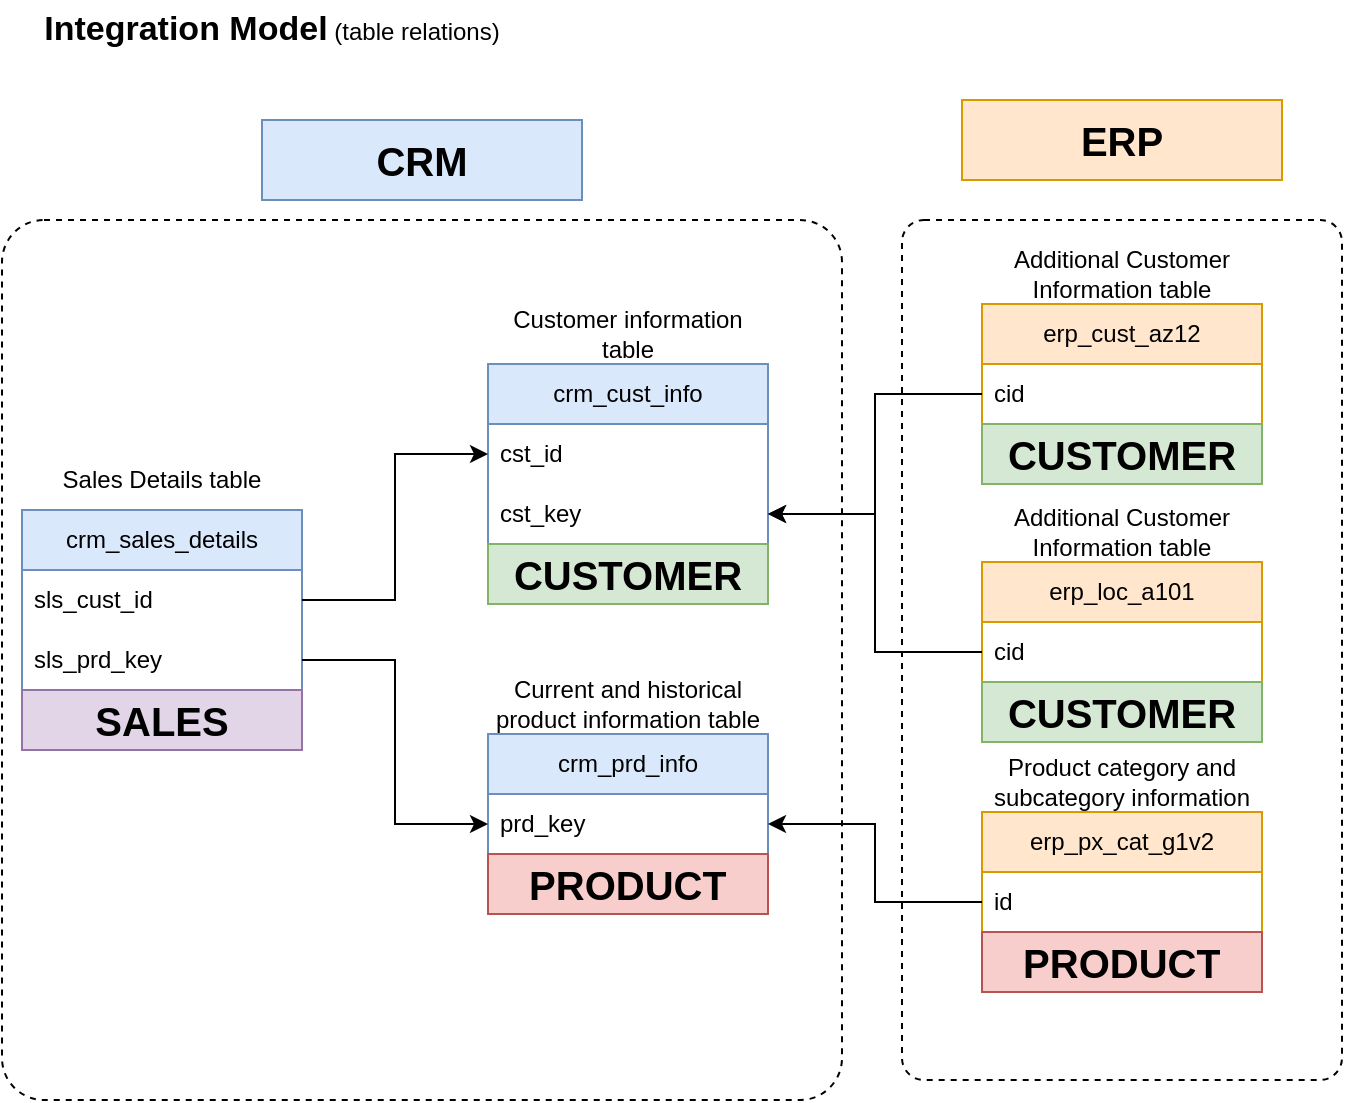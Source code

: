 <mxfile version="26.2.15">
  <diagram id="R2lEEEUBdFMjLlhIrx00" name="Page-1">
    <mxGraphModel dx="858" dy="610" grid="1" gridSize="10" guides="1" tooltips="1" connect="1" arrows="1" fold="1" page="1" pageScale="1" pageWidth="1100" pageHeight="1700" math="0" shadow="0" extFonts="Permanent Marker^https://fonts.googleapis.com/css?family=Permanent+Marker">
      <root>
        <mxCell id="0" />
        <mxCell id="1" parent="0" />
        <mxCell id="Yo94GtMLC7sbyCeGdxgf-33" value="" style="rounded=1;whiteSpace=wrap;html=1;arcSize=5;fillColor=none;dashed=1;" parent="1" vertex="1">
          <mxGeometry x="460" y="120" width="220" height="430" as="geometry" />
        </mxCell>
        <mxCell id="Yo94GtMLC7sbyCeGdxgf-31" value="" style="rounded=1;whiteSpace=wrap;html=1;arcSize=5;fillColor=none;dashed=1;" parent="1" vertex="1">
          <mxGeometry x="10" y="120" width="420" height="440" as="geometry" />
        </mxCell>
        <mxCell id="Yo94GtMLC7sbyCeGdxgf-1" value="&lt;b&gt;&lt;font style=&quot;font-size: 17px;&quot;&gt;Integration Model&lt;/font&gt; &lt;/b&gt;(table relations&lt;span style=&quot;background-color: transparent; color: light-dark(rgb(0, 0, 0), rgb(255, 255, 255));&quot;&gt;)&lt;/span&gt;" style="text;html=1;align=center;verticalAlign=middle;whiteSpace=wrap;rounded=0;" parent="1" vertex="1">
          <mxGeometry x="10" y="10" width="270" height="30" as="geometry" />
        </mxCell>
        <mxCell id="Yo94GtMLC7sbyCeGdxgf-2" value="crm_cust_info" style="swimlane;fontStyle=0;childLayout=stackLayout;horizontal=1;startSize=30;horizontalStack=0;resizeParent=1;resizeParentMax=0;resizeLast=0;collapsible=1;marginBottom=0;whiteSpace=wrap;html=1;fillColor=#dae8fc;strokeColor=#6c8ebf;" parent="1" vertex="1">
          <mxGeometry x="253" y="192" width="140" height="120" as="geometry" />
        </mxCell>
        <mxCell id="Yo94GtMLC7sbyCeGdxgf-3" value="cst_id" style="text;strokeColor=none;fillColor=none;align=left;verticalAlign=middle;spacingLeft=4;spacingRight=4;overflow=hidden;points=[[0,0.5],[1,0.5]];portConstraint=eastwest;rotatable=0;whiteSpace=wrap;html=1;" parent="Yo94GtMLC7sbyCeGdxgf-2" vertex="1">
          <mxGeometry y="30" width="140" height="30" as="geometry" />
        </mxCell>
        <mxCell id="Yo94GtMLC7sbyCeGdxgf-21" value="cst_key" style="text;strokeColor=none;fillColor=none;align=left;verticalAlign=middle;spacingLeft=4;spacingRight=4;overflow=hidden;points=[[0,0.5],[1,0.5]];portConstraint=eastwest;rotatable=0;whiteSpace=wrap;html=1;" parent="Yo94GtMLC7sbyCeGdxgf-2" vertex="1">
          <mxGeometry y="60" width="140" height="30" as="geometry" />
        </mxCell>
        <mxCell id="mBbetjH9sKzPqyXg9rea-3" value="CUSTOMER" style="text;html=1;strokeColor=#82b366;fillColor=#d5e8d4;align=center;verticalAlign=middle;whiteSpace=wrap;overflow=hidden;fontSize=20;fontStyle=1" parent="Yo94GtMLC7sbyCeGdxgf-2" vertex="1">
          <mxGeometry y="90" width="140" height="30" as="geometry" />
        </mxCell>
        <mxCell id="Yo94GtMLC7sbyCeGdxgf-8" value="Customer information table" style="rounded=1;whiteSpace=wrap;html=1;fillColor=none;strokeColor=none;" parent="1" vertex="1">
          <mxGeometry x="253" y="162" width="140" height="30" as="geometry" />
        </mxCell>
        <mxCell id="Yo94GtMLC7sbyCeGdxgf-9" value="crm_prd_info" style="swimlane;fontStyle=0;childLayout=stackLayout;horizontal=1;startSize=30;horizontalStack=0;resizeParent=1;resizeParentMax=0;resizeLast=0;collapsible=1;marginBottom=0;whiteSpace=wrap;html=1;fillColor=#dae8fc;strokeColor=#6c8ebf;" parent="1" vertex="1">
          <mxGeometry x="253" y="377" width="140" height="90" as="geometry" />
        </mxCell>
        <mxCell id="Yo94GtMLC7sbyCeGdxgf-10" value="prd_key" style="text;strokeColor=none;fillColor=none;align=left;verticalAlign=middle;spacingLeft=4;spacingRight=4;overflow=hidden;points=[[0,0.5],[1,0.5]];portConstraint=eastwest;rotatable=0;whiteSpace=wrap;html=1;" parent="Yo94GtMLC7sbyCeGdxgf-9" vertex="1">
          <mxGeometry y="30" width="140" height="30" as="geometry" />
        </mxCell>
        <mxCell id="mBbetjH9sKzPqyXg9rea-1" value="PRODUCT" style="text;html=1;strokeColor=#b85450;fillColor=#f8cecc;align=center;verticalAlign=middle;whiteSpace=wrap;overflow=hidden;fontSize=20;fontStyle=1" parent="Yo94GtMLC7sbyCeGdxgf-9" vertex="1">
          <mxGeometry y="60" width="140" height="30" as="geometry" />
        </mxCell>
        <mxCell id="Yo94GtMLC7sbyCeGdxgf-11" value="Current and historical product information table" style="rounded=1;whiteSpace=wrap;html=1;fillColor=none;strokeColor=none;" parent="1" vertex="1">
          <mxGeometry x="253" y="347" width="140" height="30" as="geometry" />
        </mxCell>
        <mxCell id="Yo94GtMLC7sbyCeGdxgf-12" value="crm_sales_details" style="swimlane;fontStyle=0;childLayout=stackLayout;horizontal=1;startSize=30;horizontalStack=0;resizeParent=1;resizeParentMax=0;resizeLast=0;collapsible=1;marginBottom=0;whiteSpace=wrap;html=1;fillColor=#dae8fc;strokeColor=#6c8ebf;" parent="1" vertex="1">
          <mxGeometry x="20" y="265" width="140" height="120" as="geometry" />
        </mxCell>
        <mxCell id="Yo94GtMLC7sbyCeGdxgf-13" value="sls_cust_id" style="text;strokeColor=none;fillColor=none;align=left;verticalAlign=middle;spacingLeft=4;spacingRight=4;overflow=hidden;points=[[0,0.5],[1,0.5]];portConstraint=eastwest;rotatable=0;whiteSpace=wrap;html=1;" parent="Yo94GtMLC7sbyCeGdxgf-12" vertex="1">
          <mxGeometry y="30" width="140" height="30" as="geometry" />
        </mxCell>
        <mxCell id="Yo94GtMLC7sbyCeGdxgf-16" value="sls_prd_key" style="text;strokeColor=none;fillColor=none;align=left;verticalAlign=middle;spacingLeft=4;spacingRight=4;overflow=hidden;points=[[0,0.5],[1,0.5]];portConstraint=eastwest;rotatable=0;whiteSpace=wrap;html=1;" parent="Yo94GtMLC7sbyCeGdxgf-12" vertex="1">
          <mxGeometry y="60" width="140" height="30" as="geometry" />
        </mxCell>
        <mxCell id="mBbetjH9sKzPqyXg9rea-7" value="SALES" style="text;html=1;strokeColor=#9673a6;fillColor=#e1d5e7;align=center;verticalAlign=middle;whiteSpace=wrap;overflow=hidden;fontSize=20;fontStyle=1" parent="Yo94GtMLC7sbyCeGdxgf-12" vertex="1">
          <mxGeometry y="90" width="140" height="30" as="geometry" />
        </mxCell>
        <mxCell id="Yo94GtMLC7sbyCeGdxgf-14" value="Sales Details table" style="rounded=1;whiteSpace=wrap;html=1;fillColor=none;strokeColor=none;" parent="1" vertex="1">
          <mxGeometry x="20" y="235" width="140" height="30" as="geometry" />
        </mxCell>
        <mxCell id="Yo94GtMLC7sbyCeGdxgf-15" style="edgeStyle=orthogonalEdgeStyle;rounded=0;orthogonalLoop=1;jettySize=auto;html=1;entryX=0;entryY=0.5;entryDx=0;entryDy=0;" parent="1" source="Yo94GtMLC7sbyCeGdxgf-13" target="Yo94GtMLC7sbyCeGdxgf-3" edge="1">
          <mxGeometry relative="1" as="geometry" />
        </mxCell>
        <mxCell id="Yo94GtMLC7sbyCeGdxgf-17" style="edgeStyle=orthogonalEdgeStyle;rounded=0;orthogonalLoop=1;jettySize=auto;html=1;entryX=0;entryY=0.5;entryDx=0;entryDy=0;" parent="1" source="Yo94GtMLC7sbyCeGdxgf-16" target="Yo94GtMLC7sbyCeGdxgf-10" edge="1">
          <mxGeometry relative="1" as="geometry" />
        </mxCell>
        <mxCell id="Yo94GtMLC7sbyCeGdxgf-18" value="erp_cust_az12" style="swimlane;fontStyle=0;childLayout=stackLayout;horizontal=1;startSize=30;horizontalStack=0;resizeParent=1;resizeParentMax=0;resizeLast=0;collapsible=1;marginBottom=0;whiteSpace=wrap;html=1;fillColor=#ffe6cc;strokeColor=#d79b00;" parent="1" vertex="1">
          <mxGeometry x="500" y="162" width="140" height="90" as="geometry" />
        </mxCell>
        <mxCell id="Yo94GtMLC7sbyCeGdxgf-19" value="cid" style="text;strokeColor=none;fillColor=none;align=left;verticalAlign=middle;spacingLeft=4;spacingRight=4;overflow=hidden;points=[[0,0.5],[1,0.5]];portConstraint=eastwest;rotatable=0;whiteSpace=wrap;html=1;" parent="Yo94GtMLC7sbyCeGdxgf-18" vertex="1">
          <mxGeometry y="30" width="140" height="30" as="geometry" />
        </mxCell>
        <mxCell id="mBbetjH9sKzPqyXg9rea-5" value="CUSTOMER" style="text;html=1;strokeColor=#82b366;fillColor=#d5e8d4;align=center;verticalAlign=middle;whiteSpace=wrap;overflow=hidden;fontSize=20;fontStyle=1" parent="Yo94GtMLC7sbyCeGdxgf-18" vertex="1">
          <mxGeometry y="60" width="140" height="30" as="geometry" />
        </mxCell>
        <mxCell id="Yo94GtMLC7sbyCeGdxgf-20" value="Additional Customer Information table" style="rounded=1;whiteSpace=wrap;html=1;fillColor=none;strokeColor=none;" parent="1" vertex="1">
          <mxGeometry x="500" y="132" width="140" height="30" as="geometry" />
        </mxCell>
        <mxCell id="Yo94GtMLC7sbyCeGdxgf-22" style="edgeStyle=orthogonalEdgeStyle;rounded=0;orthogonalLoop=1;jettySize=auto;html=1;entryX=1;entryY=0.5;entryDx=0;entryDy=0;" parent="1" source="Yo94GtMLC7sbyCeGdxgf-19" target="Yo94GtMLC7sbyCeGdxgf-21" edge="1">
          <mxGeometry relative="1" as="geometry" />
        </mxCell>
        <mxCell id="Yo94GtMLC7sbyCeGdxgf-23" value="erp_loc_a101" style="swimlane;fontStyle=0;childLayout=stackLayout;horizontal=1;startSize=30;horizontalStack=0;resizeParent=1;resizeParentMax=0;resizeLast=0;collapsible=1;marginBottom=0;whiteSpace=wrap;html=1;fillColor=#ffe6cc;strokeColor=#d79b00;" parent="1" vertex="1">
          <mxGeometry x="500" y="291" width="140" height="90" as="geometry" />
        </mxCell>
        <mxCell id="Yo94GtMLC7sbyCeGdxgf-24" value="cid" style="text;strokeColor=none;fillColor=none;align=left;verticalAlign=middle;spacingLeft=4;spacingRight=4;overflow=hidden;points=[[0,0.5],[1,0.5]];portConstraint=eastwest;rotatable=0;whiteSpace=wrap;html=1;" parent="Yo94GtMLC7sbyCeGdxgf-23" vertex="1">
          <mxGeometry y="30" width="140" height="30" as="geometry" />
        </mxCell>
        <mxCell id="mBbetjH9sKzPqyXg9rea-6" value="CUSTOMER" style="text;html=1;strokeColor=#82b366;fillColor=#d5e8d4;align=center;verticalAlign=middle;whiteSpace=wrap;overflow=hidden;fontSize=20;fontStyle=1" parent="Yo94GtMLC7sbyCeGdxgf-23" vertex="1">
          <mxGeometry y="60" width="140" height="30" as="geometry" />
        </mxCell>
        <mxCell id="Yo94GtMLC7sbyCeGdxgf-25" value="Additional Customer Information table" style="rounded=1;whiteSpace=wrap;html=1;fillColor=none;strokeColor=none;" parent="1" vertex="1">
          <mxGeometry x="500" y="261" width="140" height="30" as="geometry" />
        </mxCell>
        <mxCell id="Yo94GtMLC7sbyCeGdxgf-26" style="edgeStyle=orthogonalEdgeStyle;rounded=0;orthogonalLoop=1;jettySize=auto;html=1;entryX=1;entryY=0.5;entryDx=0;entryDy=0;" parent="1" source="Yo94GtMLC7sbyCeGdxgf-24" target="Yo94GtMLC7sbyCeGdxgf-21" edge="1">
          <mxGeometry relative="1" as="geometry" />
        </mxCell>
        <mxCell id="Yo94GtMLC7sbyCeGdxgf-27" value="erp_px_cat_g1v2" style="swimlane;fontStyle=0;childLayout=stackLayout;horizontal=1;startSize=30;horizontalStack=0;resizeParent=1;resizeParentMax=0;resizeLast=0;collapsible=1;marginBottom=0;whiteSpace=wrap;html=1;fillColor=#ffe6cc;strokeColor=#d79b00;" parent="1" vertex="1">
          <mxGeometry x="500" y="416" width="140" height="90" as="geometry" />
        </mxCell>
        <mxCell id="Yo94GtMLC7sbyCeGdxgf-28" value="id" style="text;strokeColor=none;fillColor=none;align=left;verticalAlign=middle;spacingLeft=4;spacingRight=4;overflow=hidden;points=[[0,0.5],[1,0.5]];portConstraint=eastwest;rotatable=0;whiteSpace=wrap;html=1;" parent="Yo94GtMLC7sbyCeGdxgf-27" vertex="1">
          <mxGeometry y="30" width="140" height="30" as="geometry" />
        </mxCell>
        <mxCell id="mBbetjH9sKzPqyXg9rea-2" value="&lt;font&gt;PRODUCT&lt;/font&gt;" style="text;html=1;strokeColor=#b85450;fillColor=#f8cecc;align=center;verticalAlign=middle;whiteSpace=wrap;overflow=hidden;fontSize=20;fontStyle=1" parent="Yo94GtMLC7sbyCeGdxgf-27" vertex="1">
          <mxGeometry y="60" width="140" height="30" as="geometry" />
        </mxCell>
        <mxCell id="Yo94GtMLC7sbyCeGdxgf-29" value="Product category and subcategory information" style="rounded=1;whiteSpace=wrap;html=1;fillColor=none;strokeColor=none;" parent="1" vertex="1">
          <mxGeometry x="500" y="386" width="140" height="30" as="geometry" />
        </mxCell>
        <mxCell id="Yo94GtMLC7sbyCeGdxgf-30" style="edgeStyle=orthogonalEdgeStyle;rounded=0;orthogonalLoop=1;jettySize=auto;html=1;entryX=1;entryY=0.5;entryDx=0;entryDy=0;" parent="1" source="Yo94GtMLC7sbyCeGdxgf-28" target="Yo94GtMLC7sbyCeGdxgf-10" edge="1">
          <mxGeometry relative="1" as="geometry" />
        </mxCell>
        <mxCell id="Yo94GtMLC7sbyCeGdxgf-32" value="&lt;b&gt;&lt;font style=&quot;font-size: 20px;&quot;&gt;CRM&lt;/font&gt;&lt;/b&gt;" style="rounded=0;whiteSpace=wrap;html=1;fillColor=#dae8fc;strokeColor=#6c8ebf;" parent="1" vertex="1">
          <mxGeometry x="140" y="70" width="160" height="40" as="geometry" />
        </mxCell>
        <mxCell id="Yo94GtMLC7sbyCeGdxgf-34" value="&lt;span style=&quot;font-size: 20px;&quot;&gt;&lt;b&gt;ERP&lt;/b&gt;&lt;/span&gt;" style="rounded=0;whiteSpace=wrap;html=1;fillColor=#ffe6cc;strokeColor=#d79b00;" parent="1" vertex="1">
          <mxGeometry x="490" y="60" width="160" height="40" as="geometry" />
        </mxCell>
      </root>
    </mxGraphModel>
  </diagram>
</mxfile>
